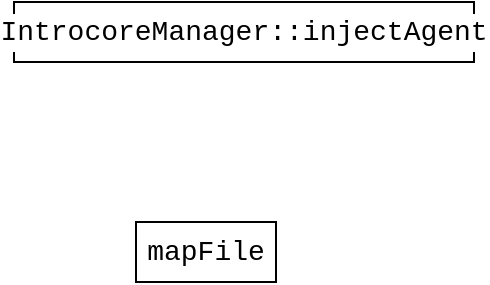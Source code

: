 <mxfile version="16.6.1" type="github">
  <diagram id="F_U6pM1qq8SpCUaOEMC0" name="Page-1">
    <mxGraphModel dx="1209" dy="634" grid="1" gridSize="10" guides="1" tooltips="1" connect="1" arrows="1" fold="1" page="1" pageScale="1" pageWidth="827" pageHeight="1169" math="0" shadow="0">
      <root>
        <mxCell id="0" />
        <mxCell id="1" parent="0" />
        <mxCell id="gUDkAE20RX9uTa4XjMVf-40" value="&lt;div style=&quot;font-family: &amp;#34;consolas&amp;#34; , &amp;#34;courier new&amp;#34; , monospace ; font-size: 14px ; line-height: 19px&quot;&gt;&lt;span style=&quot;background-color: rgb(255 , 255 , 255)&quot;&gt;IntrocoreManager::injectAgent&lt;/span&gt;&lt;/div&gt;" style="rounded=0;whiteSpace=wrap;html=1;shadow=0;labelBackgroundColor=#FFFFFF;fontColor=#000000;" vertex="1" parent="1">
          <mxGeometry x="299" y="40" width="230" height="30" as="geometry" />
        </mxCell>
        <mxCell id="gUDkAE20RX9uTa4XjMVf-41" value="&lt;div style=&quot;font-family: &amp;#34;consolas&amp;#34; , &amp;#34;courier new&amp;#34; , monospace ; font-size: 14px ; line-height: 19px&quot;&gt;&lt;span style=&quot;background-color: rgb(255 , 255 , 255)&quot;&gt;mapFile&lt;/span&gt;&lt;/div&gt;" style="rounded=0;whiteSpace=wrap;html=1;shadow=0;labelBackgroundColor=#FFFFFF;fontColor=#000000;" vertex="1" parent="1">
          <mxGeometry x="360" y="150" width="70" height="30" as="geometry" />
        </mxCell>
      </root>
    </mxGraphModel>
  </diagram>
</mxfile>
